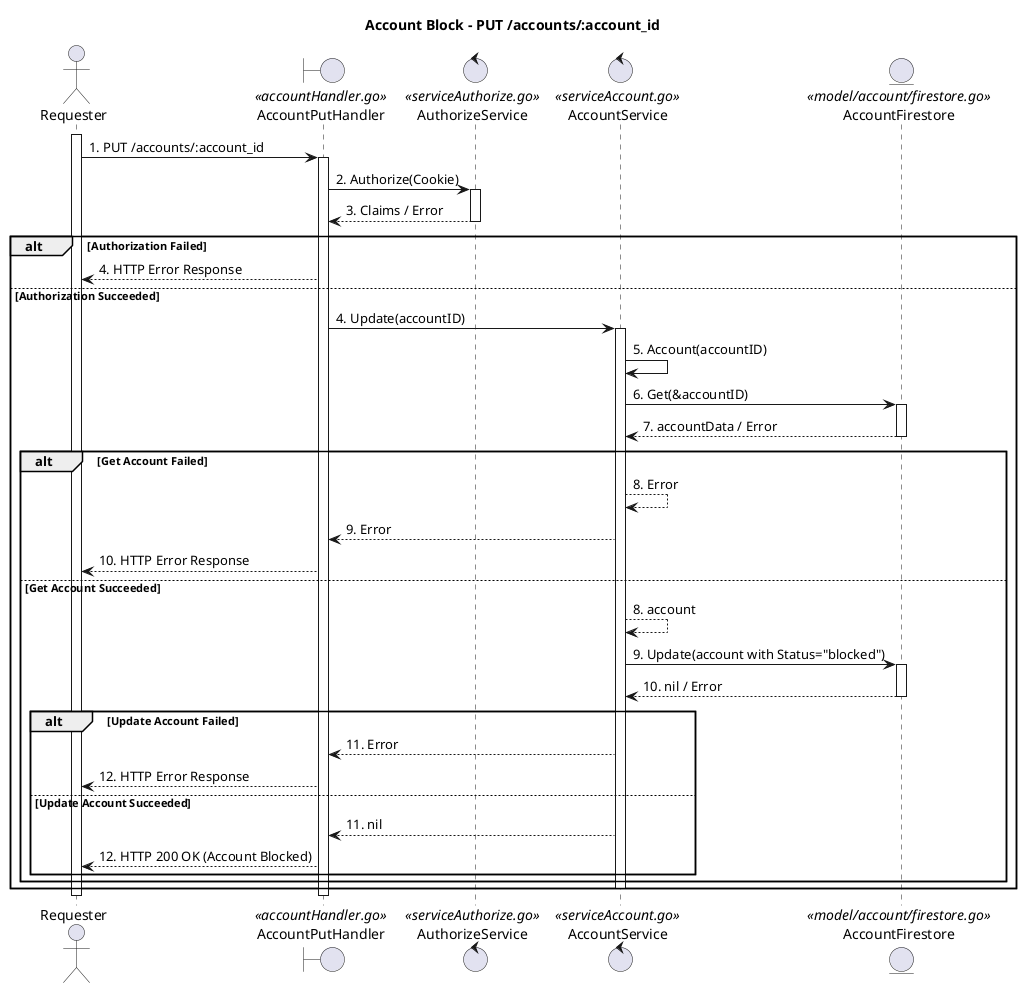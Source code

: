 @startuml
title Account Block - PUT /accounts/:account_id

actor Requester
boundary AccountPutHandler <<accountHandler.go>>
control AuthorizeService <<serviceAuthorize.go>>
control AccountService <<serviceAccount.go>>
entity AccountFirestore <<model/account/firestore.go>>

activate Requester
Requester -> AccountPutHandler : 1. PUT /accounts/:account_id
activate AccountPutHandler
AccountPutHandler -> AuthorizeService : 2. Authorize(Cookie)
activate AuthorizeService
AuthorizeService --> AccountPutHandler : 3. Claims / Error
deactivate AuthorizeService
alt Authorization Failed
    AccountPutHandler --> Requester : 4. HTTP Error Response
else Authorization Succeeded
    AccountPutHandler -> AccountService : 4. Update(accountID)
    activate AccountService
    AccountService -> AccountService : 5. Account(accountID)
    AccountService -> AccountFirestore : 6. Get(&accountID)
    activate AccountFirestore
    AccountFirestore --> AccountService : 7. accountData / Error
    deactivate AccountFirestore
    alt Get Account Failed
        AccountService --> AccountService : 8. Error
        AccountService --> AccountPutHandler : 9. Error
        AccountPutHandler --> Requester : 10. HTTP Error Response
    else Get Account Succeeded
        AccountService --> AccountService : 8. account
        AccountService -> AccountFirestore : 9. Update(account with Status="blocked")
        activate AccountFirestore
        AccountFirestore --> AccountService : 10. nil / Error
        deactivate AccountFirestore
        alt Update Account Failed
            AccountService --> AccountPutHandler : 11. Error
            AccountPutHandler --> Requester : 12. HTTP Error Response
        else Update Account Succeeded
            AccountService --> AccountPutHandler : 11. nil
            AccountPutHandler --> Requester : 12. HTTP 200 OK (Account Blocked)
        end
    end
    deactivate AccountService
end
deactivate AccountPutHandler
deactivate Requester

@enduml